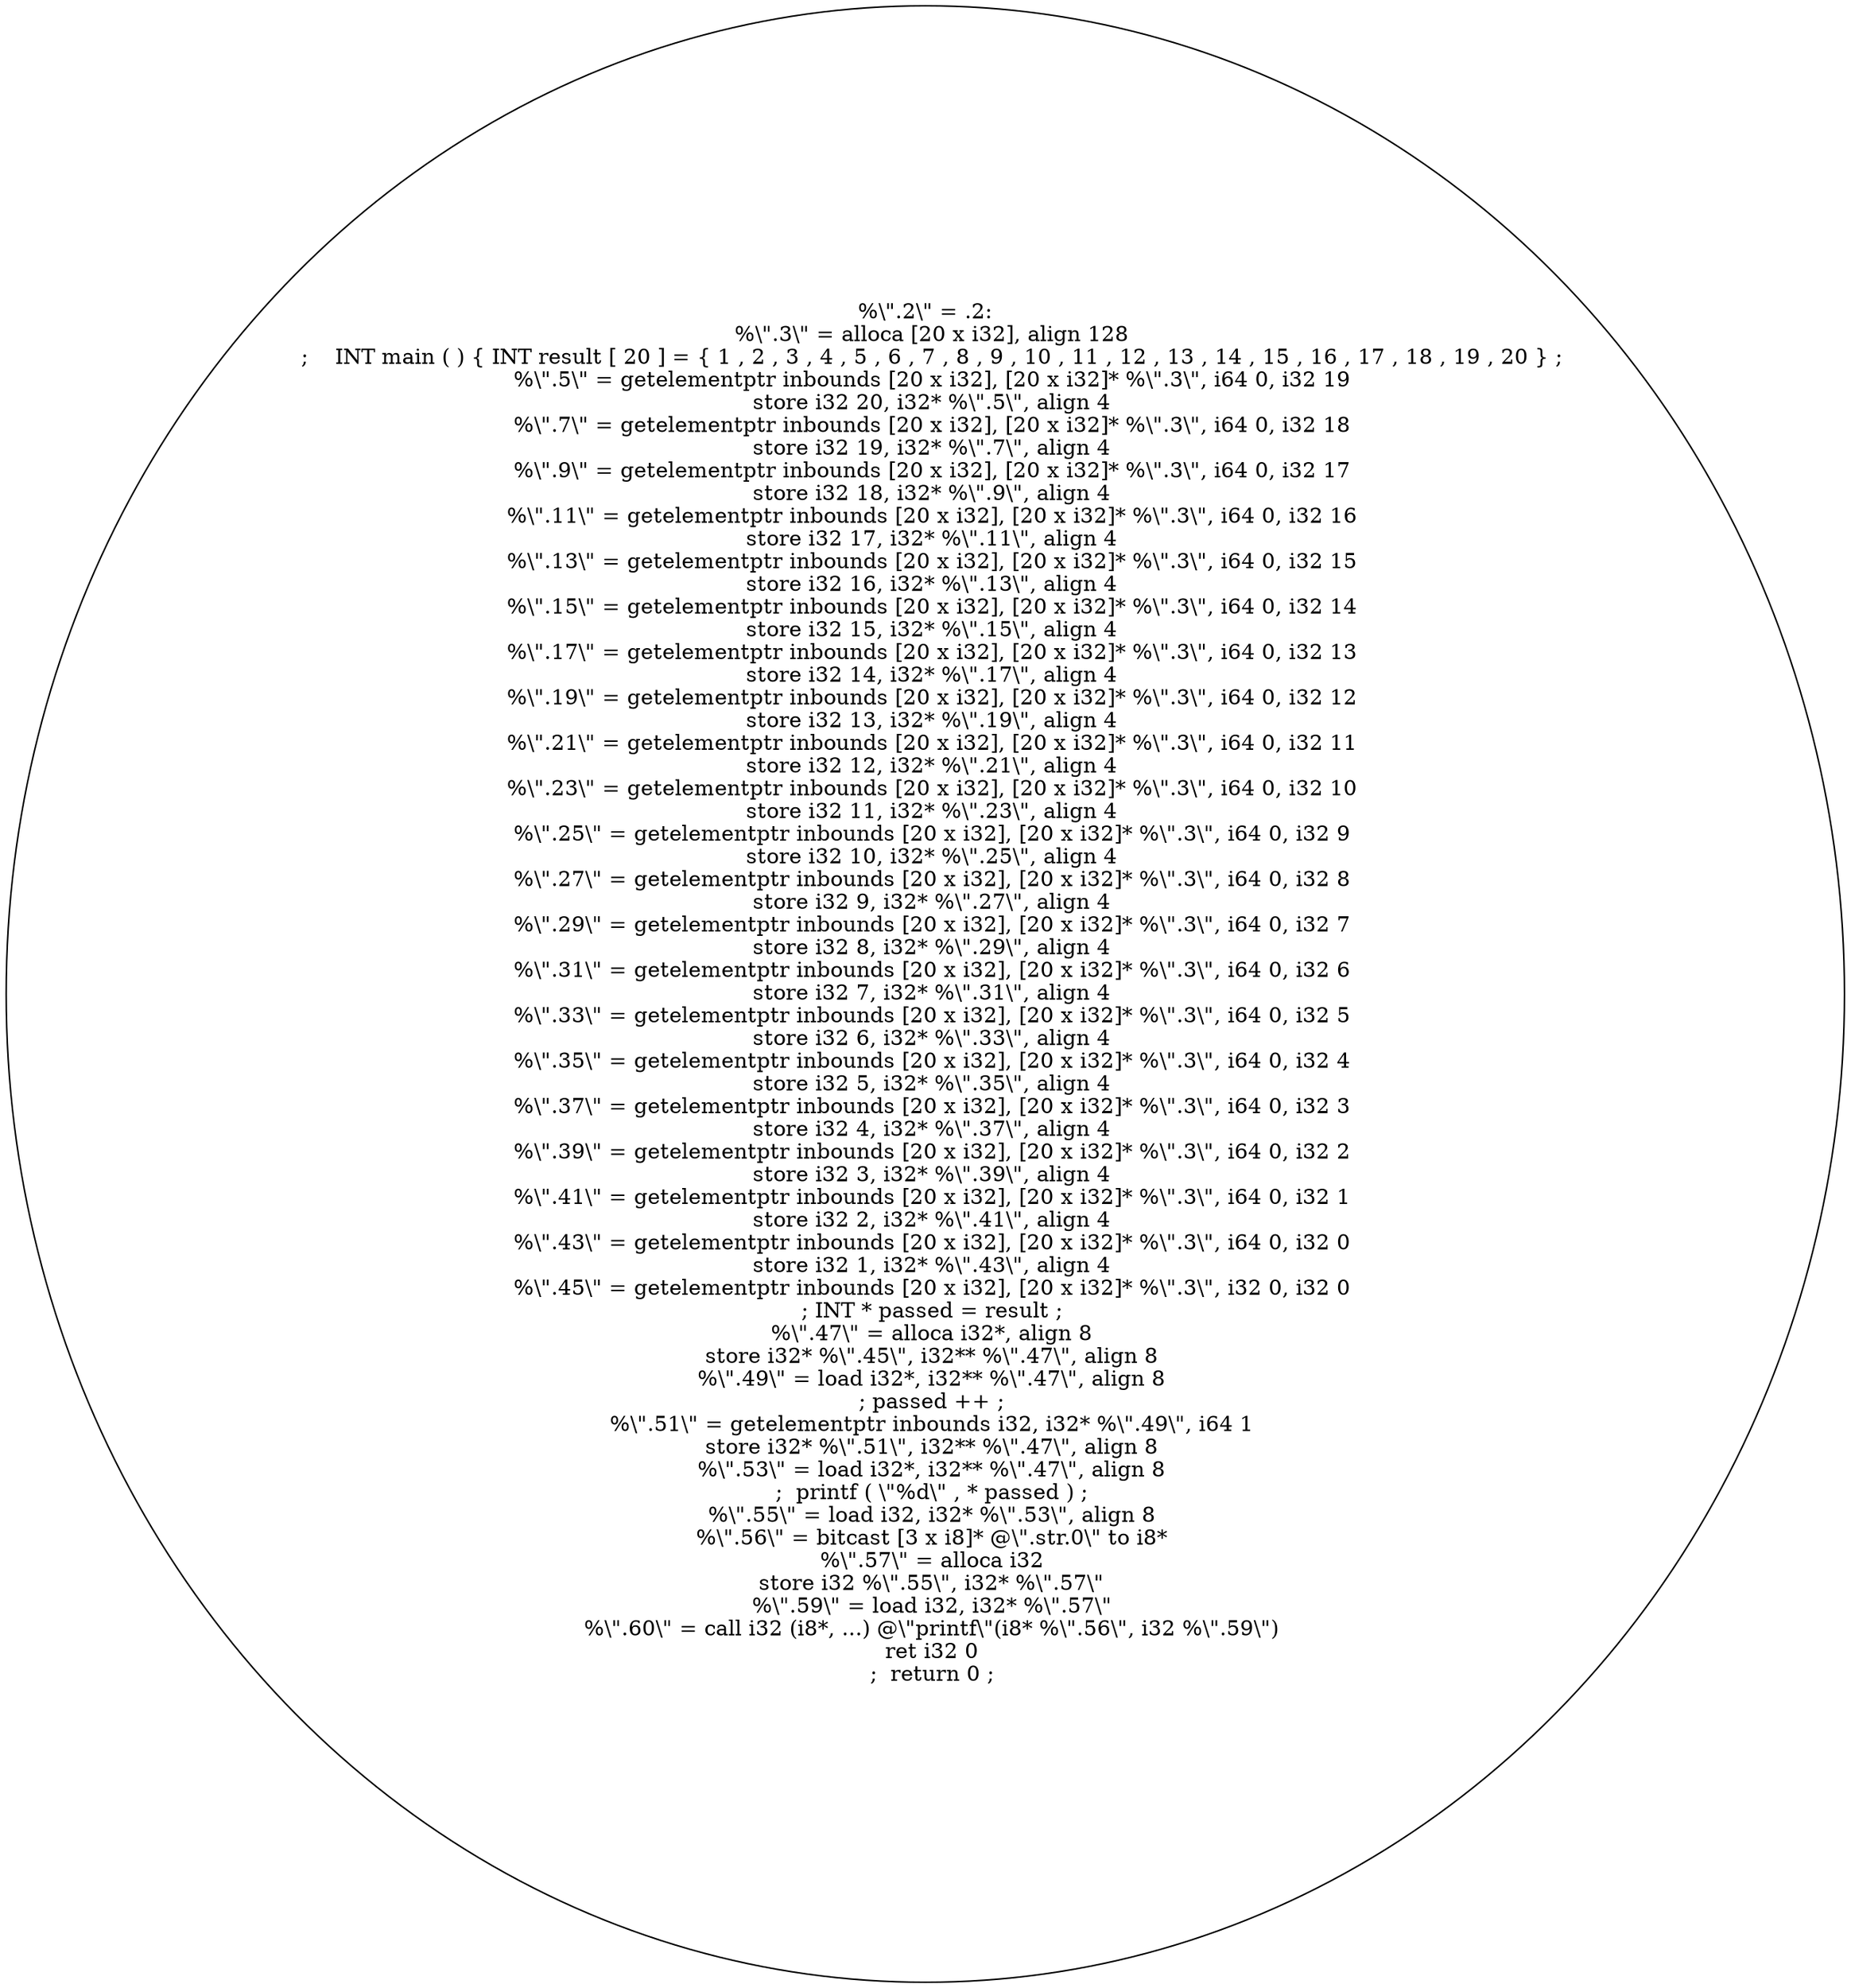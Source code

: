 digraph AST {
  "135765457179008" [label="%\\\".2\\\" = .2:
  %\\\".3\\\" = alloca [20 x i32], align 128
  ;    INT main ( ) { INT result [ 20 ] = { 1 , 2 , 3 , 4 , 5 , 6 , 7 , 8 , 9 , 10 , 11 , 12 , 13 , 14 , 15 , 16 , 17 , 18 , 19 , 20 } ;
  %\\\".5\\\" = getelementptr inbounds [20 x i32], [20 x i32]* %\\\".3\\\", i64 0, i32 19
  store i32 20, i32* %\\\".5\\\", align 4
  %\\\".7\\\" = getelementptr inbounds [20 x i32], [20 x i32]* %\\\".3\\\", i64 0, i32 18
  store i32 19, i32* %\\\".7\\\", align 4
  %\\\".9\\\" = getelementptr inbounds [20 x i32], [20 x i32]* %\\\".3\\\", i64 0, i32 17
  store i32 18, i32* %\\\".9\\\", align 4
  %\\\".11\\\" = getelementptr inbounds [20 x i32], [20 x i32]* %\\\".3\\\", i64 0, i32 16
  store i32 17, i32* %\\\".11\\\", align 4
  %\\\".13\\\" = getelementptr inbounds [20 x i32], [20 x i32]* %\\\".3\\\", i64 0, i32 15
  store i32 16, i32* %\\\".13\\\", align 4
  %\\\".15\\\" = getelementptr inbounds [20 x i32], [20 x i32]* %\\\".3\\\", i64 0, i32 14
  store i32 15, i32* %\\\".15\\\", align 4
  %\\\".17\\\" = getelementptr inbounds [20 x i32], [20 x i32]* %\\\".3\\\", i64 0, i32 13
  store i32 14, i32* %\\\".17\\\", align 4
  %\\\".19\\\" = getelementptr inbounds [20 x i32], [20 x i32]* %\\\".3\\\", i64 0, i32 12
  store i32 13, i32* %\\\".19\\\", align 4
  %\\\".21\\\" = getelementptr inbounds [20 x i32], [20 x i32]* %\\\".3\\\", i64 0, i32 11
  store i32 12, i32* %\\\".21\\\", align 4
  %\\\".23\\\" = getelementptr inbounds [20 x i32], [20 x i32]* %\\\".3\\\", i64 0, i32 10
  store i32 11, i32* %\\\".23\\\", align 4
  %\\\".25\\\" = getelementptr inbounds [20 x i32], [20 x i32]* %\\\".3\\\", i64 0, i32 9
  store i32 10, i32* %\\\".25\\\", align 4
  %\\\".27\\\" = getelementptr inbounds [20 x i32], [20 x i32]* %\\\".3\\\", i64 0, i32 8
  store i32 9, i32* %\\\".27\\\", align 4
  %\\\".29\\\" = getelementptr inbounds [20 x i32], [20 x i32]* %\\\".3\\\", i64 0, i32 7
  store i32 8, i32* %\\\".29\\\", align 4
  %\\\".31\\\" = getelementptr inbounds [20 x i32], [20 x i32]* %\\\".3\\\", i64 0, i32 6
  store i32 7, i32* %\\\".31\\\", align 4
  %\\\".33\\\" = getelementptr inbounds [20 x i32], [20 x i32]* %\\\".3\\\", i64 0, i32 5
  store i32 6, i32* %\\\".33\\\", align 4
  %\\\".35\\\" = getelementptr inbounds [20 x i32], [20 x i32]* %\\\".3\\\", i64 0, i32 4
  store i32 5, i32* %\\\".35\\\", align 4
  %\\\".37\\\" = getelementptr inbounds [20 x i32], [20 x i32]* %\\\".3\\\", i64 0, i32 3
  store i32 4, i32* %\\\".37\\\", align 4
  %\\\".39\\\" = getelementptr inbounds [20 x i32], [20 x i32]* %\\\".3\\\", i64 0, i32 2
  store i32 3, i32* %\\\".39\\\", align 4
  %\\\".41\\\" = getelementptr inbounds [20 x i32], [20 x i32]* %\\\".3\\\", i64 0, i32 1
  store i32 2, i32* %\\\".41\\\", align 4
  %\\\".43\\\" = getelementptr inbounds [20 x i32], [20 x i32]* %\\\".3\\\", i64 0, i32 0
  store i32 1, i32* %\\\".43\\\", align 4
  %\\\".45\\\" = getelementptr inbounds [20 x i32], [20 x i32]* %\\\".3\\\", i32 0, i32 0
  ; INT * passed = result ;
  %\\\".47\\\" = alloca i32*, align 8
  store i32* %\\\".45\\\", i32** %\\\".47\\\", align 8
  %\\\".49\\\" = load i32*, i32** %\\\".47\\\", align 8
  ; passed ++ ;
  %\\\".51\\\" = getelementptr inbounds i32, i32* %\\\".49\\\", i64 1
  store i32* %\\\".51\\\", i32** %\\\".47\\\", align 8
  %\\\".53\\\" = load i32*, i32** %\\\".47\\\", align 8
  ;  printf ( \\\"%d\\\" , * passed ) ;
  %\\\".55\\\" = load i32, i32* %\\\".53\\\", align 8
  %\\\".56\\\" = bitcast [3 x i8]* @\\\".str.0\\\" to i8*
  %\\\".57\\\" = alloca i32
  store i32 %\\\".55\\\", i32* %\\\".57\\\"
  %\\\".59\\\" = load i32, i32* %\\\".57\\\"
  %\\\".60\\\" = call i32 (i8*, ...) @\\\"printf\\\"(i8* %\\\".56\\\", i32 %\\\".59\\\")
  ret i32 0
  ;  return 0 ;"];
}
